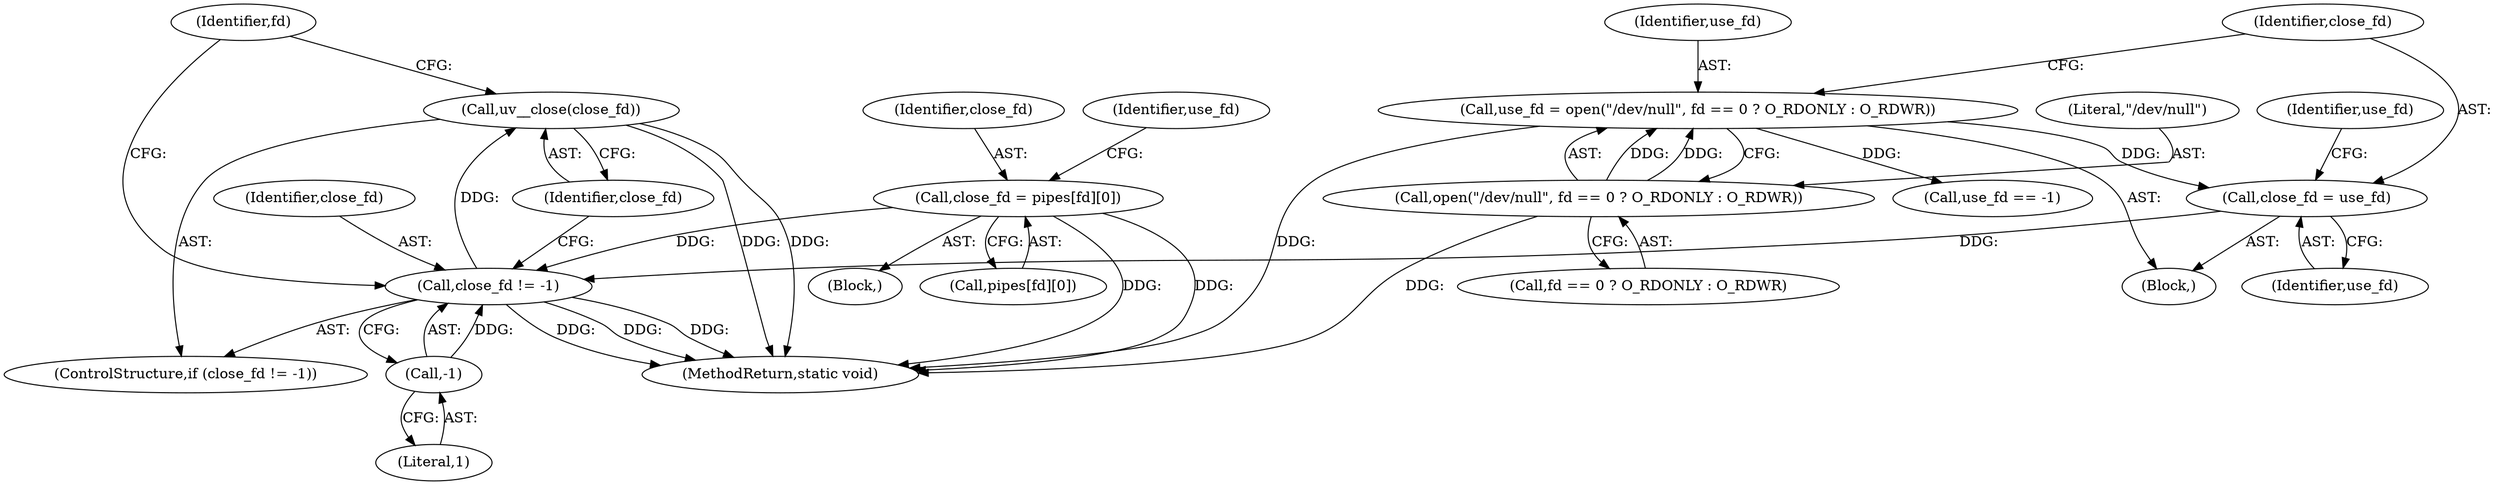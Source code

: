 digraph "0_libuv_66ab38918c911bcff025562cf06237d7fedaba0c@API" {
"1000204" [label="(Call,uv__close(close_fd))"];
"1000200" [label="(Call,close_fd != -1)"];
"1000128" [label="(Call,close_fd = pipes[fd][0])"];
"1000164" [label="(Call,close_fd = use_fd)"];
"1000154" [label="(Call,use_fd = open(\"/dev/null\", fd == 0 ? O_RDONLY : O_RDWR))"];
"1000156" [label="(Call,open(\"/dev/null\", fd == 0 ? O_RDONLY : O_RDWR))"];
"1000202" [label="(Call,-1)"];
"1000129" [label="(Identifier,close_fd)"];
"1000155" [label="(Identifier,use_fd)"];
"1000127" [label="(Block,)"];
"1000199" [label="(ControlStructure,if (close_fd != -1))"];
"1000166" [label="(Identifier,use_fd)"];
"1000333" [label="(MethodReturn,static void)"];
"1000128" [label="(Call,close_fd = pipes[fd][0])"];
"1000169" [label="(Identifier,use_fd)"];
"1000168" [label="(Call,use_fd == -1)"];
"1000204" [label="(Call,uv__close(close_fd))"];
"1000153" [label="(Block,)"];
"1000154" [label="(Call,use_fd = open(\"/dev/null\", fd == 0 ? O_RDONLY : O_RDWR))"];
"1000136" [label="(Identifier,use_fd)"];
"1000200" [label="(Call,close_fd != -1)"];
"1000203" [label="(Literal,1)"];
"1000205" [label="(Identifier,close_fd)"];
"1000126" [label="(Identifier,fd)"];
"1000164" [label="(Call,close_fd = use_fd)"];
"1000156" [label="(Call,open(\"/dev/null\", fd == 0 ? O_RDONLY : O_RDWR))"];
"1000130" [label="(Call,pipes[fd][0])"];
"1000202" [label="(Call,-1)"];
"1000201" [label="(Identifier,close_fd)"];
"1000157" [label="(Literal,\"/dev/null\")"];
"1000165" [label="(Identifier,close_fd)"];
"1000158" [label="(Call,fd == 0 ? O_RDONLY : O_RDWR)"];
"1000204" -> "1000199"  [label="AST: "];
"1000204" -> "1000205"  [label="CFG: "];
"1000205" -> "1000204"  [label="AST: "];
"1000126" -> "1000204"  [label="CFG: "];
"1000204" -> "1000333"  [label="DDG: "];
"1000204" -> "1000333"  [label="DDG: "];
"1000200" -> "1000204"  [label="DDG: "];
"1000200" -> "1000199"  [label="AST: "];
"1000200" -> "1000202"  [label="CFG: "];
"1000201" -> "1000200"  [label="AST: "];
"1000202" -> "1000200"  [label="AST: "];
"1000205" -> "1000200"  [label="CFG: "];
"1000126" -> "1000200"  [label="CFG: "];
"1000200" -> "1000333"  [label="DDG: "];
"1000200" -> "1000333"  [label="DDG: "];
"1000200" -> "1000333"  [label="DDG: "];
"1000128" -> "1000200"  [label="DDG: "];
"1000164" -> "1000200"  [label="DDG: "];
"1000202" -> "1000200"  [label="DDG: "];
"1000128" -> "1000127"  [label="AST: "];
"1000128" -> "1000130"  [label="CFG: "];
"1000129" -> "1000128"  [label="AST: "];
"1000130" -> "1000128"  [label="AST: "];
"1000136" -> "1000128"  [label="CFG: "];
"1000128" -> "1000333"  [label="DDG: "];
"1000128" -> "1000333"  [label="DDG: "];
"1000164" -> "1000153"  [label="AST: "];
"1000164" -> "1000166"  [label="CFG: "];
"1000165" -> "1000164"  [label="AST: "];
"1000166" -> "1000164"  [label="AST: "];
"1000169" -> "1000164"  [label="CFG: "];
"1000154" -> "1000164"  [label="DDG: "];
"1000154" -> "1000153"  [label="AST: "];
"1000154" -> "1000156"  [label="CFG: "];
"1000155" -> "1000154"  [label="AST: "];
"1000156" -> "1000154"  [label="AST: "];
"1000165" -> "1000154"  [label="CFG: "];
"1000154" -> "1000333"  [label="DDG: "];
"1000156" -> "1000154"  [label="DDG: "];
"1000156" -> "1000154"  [label="DDG: "];
"1000154" -> "1000168"  [label="DDG: "];
"1000156" -> "1000158"  [label="CFG: "];
"1000157" -> "1000156"  [label="AST: "];
"1000158" -> "1000156"  [label="AST: "];
"1000156" -> "1000333"  [label="DDG: "];
"1000202" -> "1000203"  [label="CFG: "];
"1000203" -> "1000202"  [label="AST: "];
}
